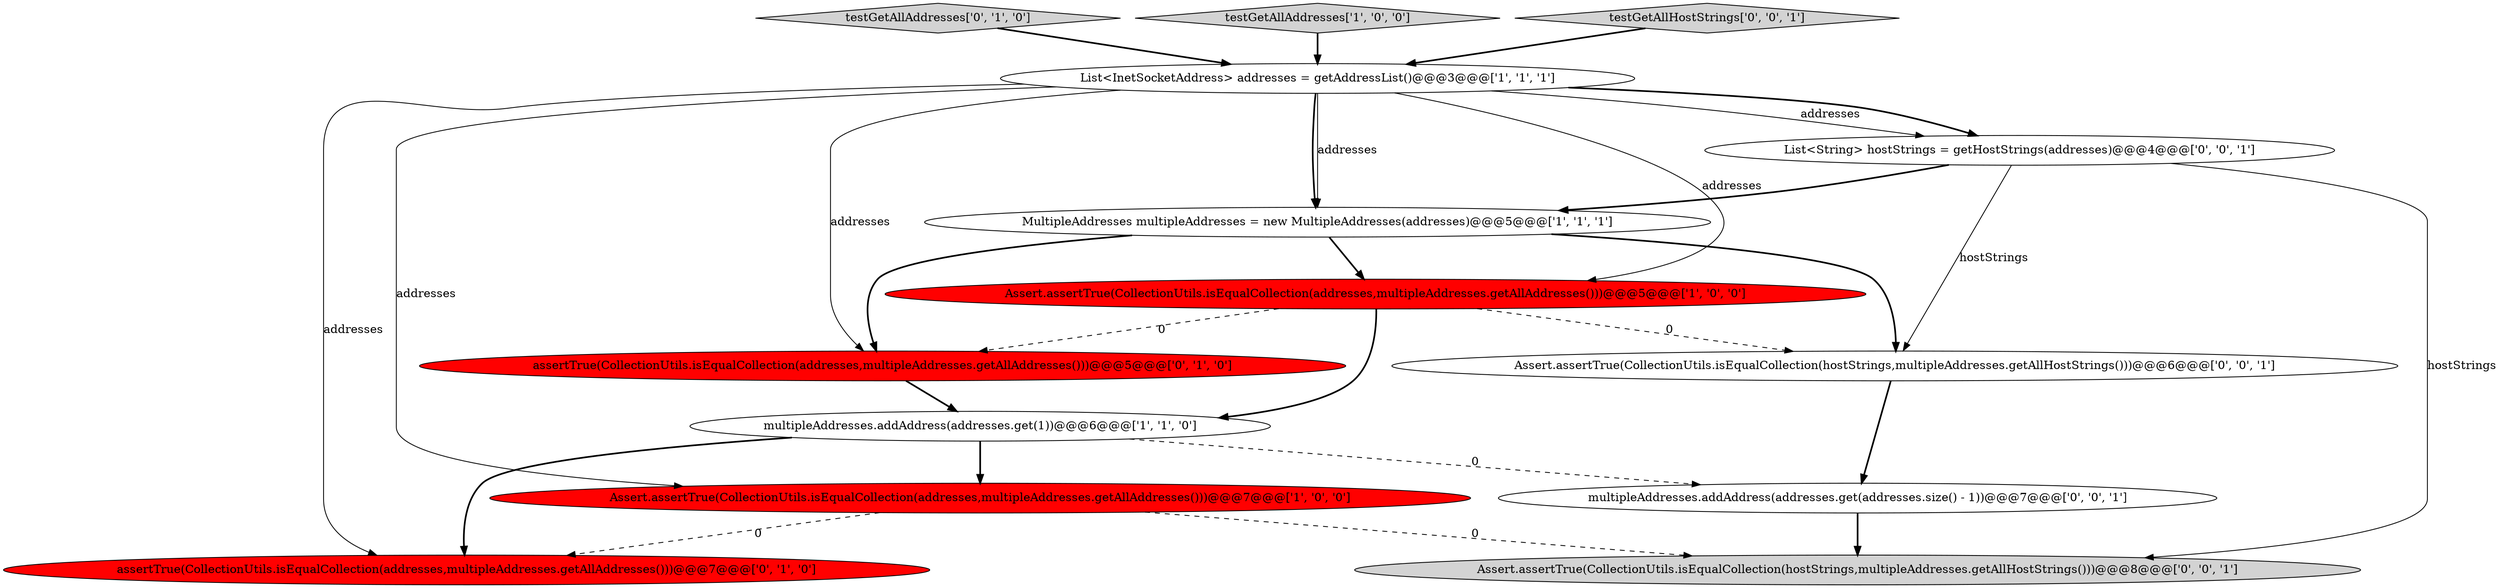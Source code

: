 digraph {
2 [style = filled, label = "multipleAddresses.addAddress(addresses.get(1))@@@6@@@['1', '1', '0']", fillcolor = white, shape = ellipse image = "AAA0AAABBB1BBB"];
5 [style = filled, label = "Assert.assertTrue(CollectionUtils.isEqualCollection(addresses,multipleAddresses.getAllAddresses()))@@@7@@@['1', '0', '0']", fillcolor = red, shape = ellipse image = "AAA1AAABBB1BBB"];
12 [style = filled, label = "multipleAddresses.addAddress(addresses.get(addresses.size() - 1))@@@7@@@['0', '0', '1']", fillcolor = white, shape = ellipse image = "AAA0AAABBB3BBB"];
6 [style = filled, label = "testGetAllAddresses['0', '1', '0']", fillcolor = lightgray, shape = diamond image = "AAA0AAABBB2BBB"];
1 [style = filled, label = "testGetAllAddresses['1', '0', '0']", fillcolor = lightgray, shape = diamond image = "AAA0AAABBB1BBB"];
3 [style = filled, label = "List<InetSocketAddress> addresses = getAddressList()@@@3@@@['1', '1', '1']", fillcolor = white, shape = ellipse image = "AAA0AAABBB1BBB"];
11 [style = filled, label = "Assert.assertTrue(CollectionUtils.isEqualCollection(hostStrings,multipleAddresses.getAllHostStrings()))@@@8@@@['0', '0', '1']", fillcolor = lightgray, shape = ellipse image = "AAA0AAABBB3BBB"];
4 [style = filled, label = "MultipleAddresses multipleAddresses = new MultipleAddresses(addresses)@@@5@@@['1', '1', '1']", fillcolor = white, shape = ellipse image = "AAA0AAABBB1BBB"];
8 [style = filled, label = "assertTrue(CollectionUtils.isEqualCollection(addresses,multipleAddresses.getAllAddresses()))@@@7@@@['0', '1', '0']", fillcolor = red, shape = ellipse image = "AAA1AAABBB2BBB"];
9 [style = filled, label = "Assert.assertTrue(CollectionUtils.isEqualCollection(hostStrings,multipleAddresses.getAllHostStrings()))@@@6@@@['0', '0', '1']", fillcolor = white, shape = ellipse image = "AAA0AAABBB3BBB"];
13 [style = filled, label = "testGetAllHostStrings['0', '0', '1']", fillcolor = lightgray, shape = diamond image = "AAA0AAABBB3BBB"];
0 [style = filled, label = "Assert.assertTrue(CollectionUtils.isEqualCollection(addresses,multipleAddresses.getAllAddresses()))@@@5@@@['1', '0', '0']", fillcolor = red, shape = ellipse image = "AAA1AAABBB1BBB"];
7 [style = filled, label = "assertTrue(CollectionUtils.isEqualCollection(addresses,multipleAddresses.getAllAddresses()))@@@5@@@['0', '1', '0']", fillcolor = red, shape = ellipse image = "AAA1AAABBB2BBB"];
10 [style = filled, label = "List<String> hostStrings = getHostStrings(addresses)@@@4@@@['0', '0', '1']", fillcolor = white, shape = ellipse image = "AAA0AAABBB3BBB"];
4->9 [style = bold, label=""];
6->3 [style = bold, label=""];
3->10 [style = solid, label="addresses"];
3->0 [style = solid, label="addresses"];
0->2 [style = bold, label=""];
12->11 [style = bold, label=""];
1->3 [style = bold, label=""];
3->4 [style = solid, label="addresses"];
3->8 [style = solid, label="addresses"];
10->11 [style = solid, label="hostStrings"];
3->4 [style = bold, label=""];
4->7 [style = bold, label=""];
4->0 [style = bold, label=""];
3->10 [style = bold, label=""];
2->12 [style = dashed, label="0"];
13->3 [style = bold, label=""];
5->11 [style = dashed, label="0"];
7->2 [style = bold, label=""];
10->9 [style = solid, label="hostStrings"];
10->4 [style = bold, label=""];
5->8 [style = dashed, label="0"];
9->12 [style = bold, label=""];
0->9 [style = dashed, label="0"];
3->7 [style = solid, label="addresses"];
0->7 [style = dashed, label="0"];
3->5 [style = solid, label="addresses"];
2->8 [style = bold, label=""];
2->5 [style = bold, label=""];
}
